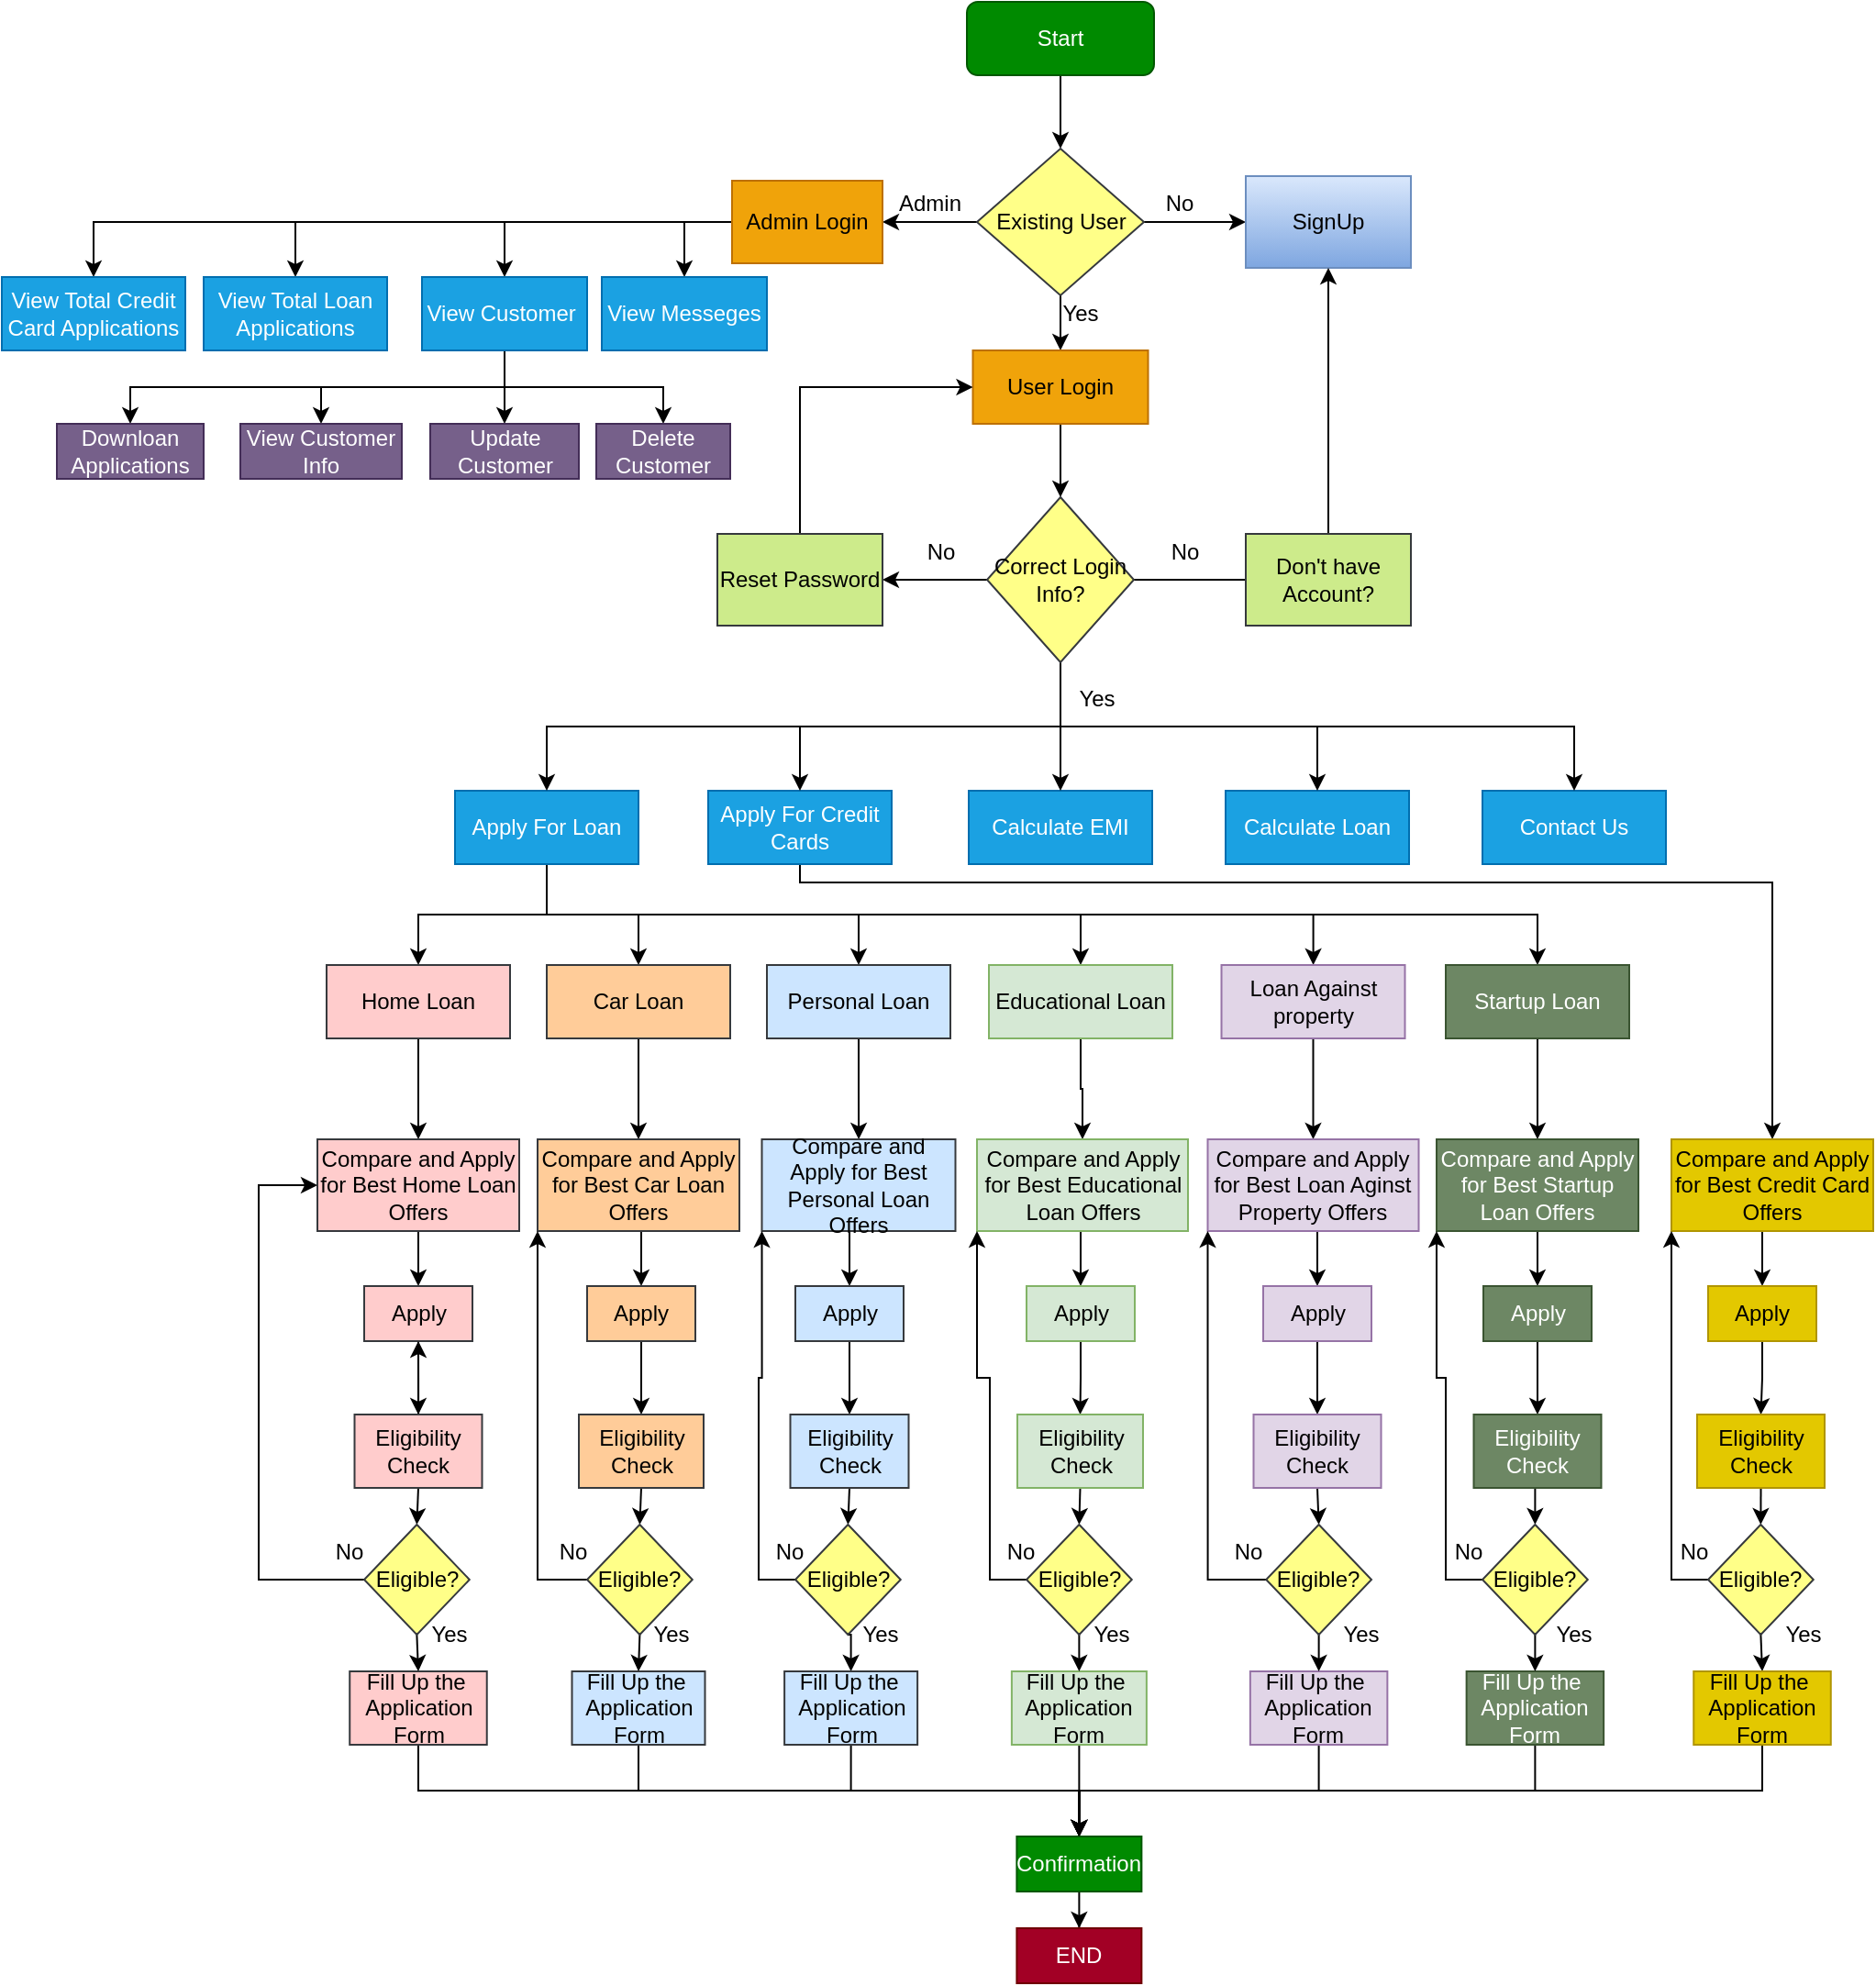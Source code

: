 <mxfile version="15.2.2" type="github"><diagram id="I8-HNgFHKU8eqjVsYbC4" name="Page-1"><mxGraphModel dx="2067" dy="643" grid="1" gridSize="10" guides="1" tooltips="1" connect="1" arrows="1" fold="1" page="1" pageScale="1" pageWidth="827" pageHeight="1169" math="0" shadow="0"><root><mxCell id="0"/><mxCell id="1" parent="0"/><mxCell id="4Km1RIQBrni5Gd_6iD3i-5" style="edgeStyle=orthogonalEdgeStyle;rounded=0;orthogonalLoop=1;jettySize=auto;html=1;exitX=0.5;exitY=1;exitDx=0;exitDy=0;entryX=0.5;entryY=0;entryDx=0;entryDy=0;" edge="1" parent="1" source="4Km1RIQBrni5Gd_6iD3i-1" target="4Km1RIQBrni5Gd_6iD3i-2"><mxGeometry relative="1" as="geometry"/></mxCell><mxCell id="4Km1RIQBrni5Gd_6iD3i-1" value="Start" style="rounded=1;whiteSpace=wrap;html=1;fillColor=#008a00;strokeColor=#005700;fontColor=#ffffff;" vertex="1" parent="1"><mxGeometry x="-54" y="70" width="102" height="40" as="geometry"/></mxCell><mxCell id="4Km1RIQBrni5Gd_6iD3i-3" style="edgeStyle=orthogonalEdgeStyle;rounded=0;orthogonalLoop=1;jettySize=auto;html=1;exitX=1;exitY=0.5;exitDx=0;exitDy=0;entryX=0;entryY=0.5;entryDx=0;entryDy=0;" edge="1" parent="1" source="4Km1RIQBrni5Gd_6iD3i-2" target="4Km1RIQBrni5Gd_6iD3i-12"><mxGeometry relative="1" as="geometry"><mxPoint x="98" y="190" as="targetPoint"/></mxGeometry></mxCell><mxCell id="4Km1RIQBrni5Gd_6iD3i-4" style="edgeStyle=orthogonalEdgeStyle;rounded=0;orthogonalLoop=1;jettySize=auto;html=1;exitX=0;exitY=0.5;exitDx=0;exitDy=0;entryX=1;entryY=0.5;entryDx=0;entryDy=0;" edge="1" parent="1" source="4Km1RIQBrni5Gd_6iD3i-2" target="4Km1RIQBrni5Gd_6iD3i-15"><mxGeometry relative="1" as="geometry"><mxPoint x="-132" y="190" as="targetPoint"/></mxGeometry></mxCell><mxCell id="4Km1RIQBrni5Gd_6iD3i-6" style="edgeStyle=orthogonalEdgeStyle;rounded=0;orthogonalLoop=1;jettySize=auto;html=1;exitX=0.5;exitY=1;exitDx=0;exitDy=0;entryX=0.5;entryY=0;entryDx=0;entryDy=0;" edge="1" parent="1" source="4Km1RIQBrni5Gd_6iD3i-2" target="4Km1RIQBrni5Gd_6iD3i-13"><mxGeometry relative="1" as="geometry"><mxPoint x="-3" y="270" as="targetPoint"/></mxGeometry></mxCell><mxCell id="4Km1RIQBrni5Gd_6iD3i-2" value="Existing User" style="rhombus;whiteSpace=wrap;html=1;fillColor=#ffff88;strokeColor=#36393d;" vertex="1" parent="1"><mxGeometry x="-48.5" y="150" width="91" height="80" as="geometry"/></mxCell><mxCell id="4Km1RIQBrni5Gd_6iD3i-7" value="Yes" style="text;html=1;strokeColor=none;fillColor=none;align=center;verticalAlign=middle;whiteSpace=wrap;rounded=0;" vertex="1" parent="1"><mxGeometry x="-12" y="230" width="40" height="20" as="geometry"/></mxCell><mxCell id="4Km1RIQBrni5Gd_6iD3i-9" value="No" style="text;html=1;strokeColor=none;fillColor=none;align=center;verticalAlign=middle;whiteSpace=wrap;rounded=0;" vertex="1" parent="1"><mxGeometry x="42" y="170" width="40" height="20" as="geometry"/></mxCell><mxCell id="4Km1RIQBrni5Gd_6iD3i-10" value="Admin" style="text;html=1;strokeColor=none;fillColor=none;align=center;verticalAlign=middle;whiteSpace=wrap;rounded=0;" vertex="1" parent="1"><mxGeometry x="-94" y="170" width="40" height="20" as="geometry"/></mxCell><mxCell id="4Km1RIQBrni5Gd_6iD3i-12" value="SignUp" style="rounded=0;whiteSpace=wrap;html=1;gradientColor=#7ea6e0;fillColor=#dae8fc;strokeColor=#6c8ebf;" vertex="1" parent="1"><mxGeometry x="98" y="165" width="90" height="50" as="geometry"/></mxCell><mxCell id="4Km1RIQBrni5Gd_6iD3i-31" style="edgeStyle=orthogonalEdgeStyle;rounded=0;orthogonalLoop=1;jettySize=auto;html=1;exitX=0.5;exitY=1;exitDx=0;exitDy=0;entryX=0.5;entryY=0;entryDx=0;entryDy=0;" edge="1" parent="1" source="4Km1RIQBrni5Gd_6iD3i-13" target="4Km1RIQBrni5Gd_6iD3i-29"><mxGeometry relative="1" as="geometry"/></mxCell><mxCell id="4Km1RIQBrni5Gd_6iD3i-13" value="User Login" style="rounded=0;whiteSpace=wrap;html=1;fillColor=#f0a30a;strokeColor=#BD7000;fontColor=#000000;shadow=0;" vertex="1" parent="1"><mxGeometry x="-50.75" y="260" width="95.5" height="40" as="geometry"/></mxCell><mxCell id="4Km1RIQBrni5Gd_6iD3i-176" style="edgeStyle=orthogonalEdgeStyle;rounded=0;orthogonalLoop=1;jettySize=auto;html=1;exitX=0;exitY=0.5;exitDx=0;exitDy=0;entryX=0.5;entryY=0;entryDx=0;entryDy=0;" edge="1" parent="1" source="4Km1RIQBrni5Gd_6iD3i-15" target="4Km1RIQBrni5Gd_6iD3i-174"><mxGeometry relative="1" as="geometry"/></mxCell><mxCell id="4Km1RIQBrni5Gd_6iD3i-177" style="edgeStyle=orthogonalEdgeStyle;rounded=0;orthogonalLoop=1;jettySize=auto;html=1;exitX=0;exitY=0.5;exitDx=0;exitDy=0;entryX=0.5;entryY=0;entryDx=0;entryDy=0;" edge="1" parent="1" source="4Km1RIQBrni5Gd_6iD3i-15" target="4Km1RIQBrni5Gd_6iD3i-172"><mxGeometry relative="1" as="geometry"/></mxCell><mxCell id="4Km1RIQBrni5Gd_6iD3i-178" style="edgeStyle=orthogonalEdgeStyle;rounded=0;orthogonalLoop=1;jettySize=auto;html=1;exitX=0;exitY=0.5;exitDx=0;exitDy=0;entryX=0.5;entryY=0;entryDx=0;entryDy=0;" edge="1" parent="1" source="4Km1RIQBrni5Gd_6iD3i-15" target="4Km1RIQBrni5Gd_6iD3i-161"><mxGeometry relative="1" as="geometry"/></mxCell><mxCell id="4Km1RIQBrni5Gd_6iD3i-180" style="edgeStyle=orthogonalEdgeStyle;rounded=0;orthogonalLoop=1;jettySize=auto;html=1;exitX=0;exitY=0.5;exitDx=0;exitDy=0;entryX=0.5;entryY=0;entryDx=0;entryDy=0;" edge="1" parent="1" source="4Km1RIQBrni5Gd_6iD3i-15" target="4Km1RIQBrni5Gd_6iD3i-179"><mxGeometry relative="1" as="geometry"/></mxCell><mxCell id="4Km1RIQBrni5Gd_6iD3i-15" value="Admin Login" style="rounded=0;whiteSpace=wrap;html=1;fillColor=#f0a30a;strokeColor=#BD7000;fontColor=#000000;" vertex="1" parent="1"><mxGeometry x="-182" y="167.5" width="82" height="45" as="geometry"/></mxCell><mxCell id="4Km1RIQBrni5Gd_6iD3i-60" style="edgeStyle=orthogonalEdgeStyle;rounded=0;orthogonalLoop=1;jettySize=auto;html=1;exitX=0.5;exitY=1;exitDx=0;exitDy=0;entryX=0.5;entryY=0;entryDx=0;entryDy=0;" edge="1" parent="1" source="4Km1RIQBrni5Gd_6iD3i-16" target="4Km1RIQBrni5Gd_6iD3i-52"><mxGeometry relative="1" as="geometry"/></mxCell><mxCell id="4Km1RIQBrni5Gd_6iD3i-61" style="edgeStyle=orthogonalEdgeStyle;rounded=0;orthogonalLoop=1;jettySize=auto;html=1;exitX=0.5;exitY=1;exitDx=0;exitDy=0;entryX=0.5;entryY=0;entryDx=0;entryDy=0;" edge="1" parent="1" source="4Km1RIQBrni5Gd_6iD3i-16" target="4Km1RIQBrni5Gd_6iD3i-53"><mxGeometry relative="1" as="geometry"/></mxCell><mxCell id="4Km1RIQBrni5Gd_6iD3i-62" style="edgeStyle=orthogonalEdgeStyle;rounded=0;orthogonalLoop=1;jettySize=auto;html=1;exitX=0.5;exitY=1;exitDx=0;exitDy=0;" edge="1" parent="1" source="4Km1RIQBrni5Gd_6iD3i-16" target="4Km1RIQBrni5Gd_6iD3i-54"><mxGeometry relative="1" as="geometry"/></mxCell><mxCell id="4Km1RIQBrni5Gd_6iD3i-63" style="edgeStyle=orthogonalEdgeStyle;rounded=0;orthogonalLoop=1;jettySize=auto;html=1;exitX=0.5;exitY=1;exitDx=0;exitDy=0;" edge="1" parent="1" source="4Km1RIQBrni5Gd_6iD3i-16" target="4Km1RIQBrni5Gd_6iD3i-55"><mxGeometry relative="1" as="geometry"/></mxCell><mxCell id="4Km1RIQBrni5Gd_6iD3i-64" style="edgeStyle=orthogonalEdgeStyle;rounded=0;orthogonalLoop=1;jettySize=auto;html=1;exitX=0.5;exitY=1;exitDx=0;exitDy=0;" edge="1" parent="1" source="4Km1RIQBrni5Gd_6iD3i-16" target="4Km1RIQBrni5Gd_6iD3i-56"><mxGeometry relative="1" as="geometry"/></mxCell><mxCell id="4Km1RIQBrni5Gd_6iD3i-65" style="edgeStyle=orthogonalEdgeStyle;rounded=0;orthogonalLoop=1;jettySize=auto;html=1;exitX=0.5;exitY=1;exitDx=0;exitDy=0;entryX=0.5;entryY=0;entryDx=0;entryDy=0;" edge="1" parent="1" source="4Km1RIQBrni5Gd_6iD3i-16" target="4Km1RIQBrni5Gd_6iD3i-57"><mxGeometry relative="1" as="geometry"/></mxCell><mxCell id="4Km1RIQBrni5Gd_6iD3i-16" value="Apply For Loan" style="rounded=0;whiteSpace=wrap;html=1;fillColor=#1ba1e2;strokeColor=#006EAF;fontColor=#ffffff;" vertex="1" parent="1"><mxGeometry x="-333" y="500" width="100" height="40" as="geometry"/></mxCell><mxCell id="4Km1RIQBrni5Gd_6iD3i-202" style="edgeStyle=orthogonalEdgeStyle;rounded=0;orthogonalLoop=1;jettySize=auto;html=1;exitX=0.5;exitY=1;exitDx=0;exitDy=0;" edge="1" parent="1" source="4Km1RIQBrni5Gd_6iD3i-18" target="4Km1RIQBrni5Gd_6iD3i-197"><mxGeometry relative="1" as="geometry"><Array as="points"><mxPoint x="-145" y="550"/><mxPoint x="385" y="550"/></Array></mxGeometry></mxCell><mxCell id="4Km1RIQBrni5Gd_6iD3i-18" value="Apply For Credit Cards" style="rounded=0;whiteSpace=wrap;html=1;fillColor=#1ba1e2;strokeColor=#006EAF;fontColor=#ffffff;" vertex="1" parent="1"><mxGeometry x="-195" y="500" width="100" height="40" as="geometry"/></mxCell><mxCell id="4Km1RIQBrni5Gd_6iD3i-19" value="Calculate EMI" style="rounded=0;whiteSpace=wrap;html=1;fillColor=#1ba1e2;strokeColor=#006EAF;fontColor=#ffffff;" vertex="1" parent="1"><mxGeometry x="-53" y="500" width="100" height="40" as="geometry"/></mxCell><mxCell id="4Km1RIQBrni5Gd_6iD3i-20" value="Calculate Loan" style="rounded=0;whiteSpace=wrap;html=1;fillColor=#1ba1e2;strokeColor=#006EAF;fontColor=#ffffff;" vertex="1" parent="1"><mxGeometry x="87" y="500" width="100" height="40" as="geometry"/></mxCell><mxCell id="4Km1RIQBrni5Gd_6iD3i-21" value="Contact Us" style="rounded=0;whiteSpace=wrap;html=1;fillColor=#1ba1e2;strokeColor=#006EAF;fontColor=#ffffff;" vertex="1" parent="1"><mxGeometry x="227" y="500" width="100" height="40" as="geometry"/></mxCell><mxCell id="4Km1RIQBrni5Gd_6iD3i-32" style="edgeStyle=orthogonalEdgeStyle;rounded=0;orthogonalLoop=1;jettySize=auto;html=1;exitX=0.5;exitY=1;exitDx=0;exitDy=0;" edge="1" parent="1" source="4Km1RIQBrni5Gd_6iD3i-29" target="4Km1RIQBrni5Gd_6iD3i-19"><mxGeometry relative="1" as="geometry"/></mxCell><mxCell id="4Km1RIQBrni5Gd_6iD3i-34" style="edgeStyle=orthogonalEdgeStyle;rounded=0;orthogonalLoop=1;jettySize=auto;html=1;exitX=1;exitY=0.5;exitDx=0;exitDy=0;" edge="1" parent="1" source="4Km1RIQBrni5Gd_6iD3i-29"><mxGeometry relative="1" as="geometry"><mxPoint x="118" y="385" as="targetPoint"/></mxGeometry></mxCell><mxCell id="4Km1RIQBrni5Gd_6iD3i-38" style="edgeStyle=orthogonalEdgeStyle;rounded=0;orthogonalLoop=1;jettySize=auto;html=1;exitX=0;exitY=0.5;exitDx=0;exitDy=0;entryX=1;entryY=0.5;entryDx=0;entryDy=0;" edge="1" parent="1" source="4Km1RIQBrni5Gd_6iD3i-29" target="4Km1RIQBrni5Gd_6iD3i-37"><mxGeometry relative="1" as="geometry"/></mxCell><mxCell id="4Km1RIQBrni5Gd_6iD3i-48" style="edgeStyle=orthogonalEdgeStyle;rounded=0;orthogonalLoop=1;jettySize=auto;html=1;exitX=0.5;exitY=1;exitDx=0;exitDy=0;entryX=0.5;entryY=0;entryDx=0;entryDy=0;" edge="1" parent="1" source="4Km1RIQBrni5Gd_6iD3i-29" target="4Km1RIQBrni5Gd_6iD3i-18"><mxGeometry relative="1" as="geometry"/></mxCell><mxCell id="4Km1RIQBrni5Gd_6iD3i-49" style="edgeStyle=orthogonalEdgeStyle;rounded=0;orthogonalLoop=1;jettySize=auto;html=1;exitX=0.5;exitY=1;exitDx=0;exitDy=0;" edge="1" parent="1" source="4Km1RIQBrni5Gd_6iD3i-29" target="4Km1RIQBrni5Gd_6iD3i-20"><mxGeometry relative="1" as="geometry"/></mxCell><mxCell id="4Km1RIQBrni5Gd_6iD3i-50" style="edgeStyle=orthogonalEdgeStyle;rounded=0;orthogonalLoop=1;jettySize=auto;html=1;exitX=0.5;exitY=1;exitDx=0;exitDy=0;entryX=0.5;entryY=0;entryDx=0;entryDy=0;" edge="1" parent="1" source="4Km1RIQBrni5Gd_6iD3i-29" target="4Km1RIQBrni5Gd_6iD3i-16"><mxGeometry relative="1" as="geometry"/></mxCell><mxCell id="4Km1RIQBrni5Gd_6iD3i-51" style="edgeStyle=orthogonalEdgeStyle;rounded=0;orthogonalLoop=1;jettySize=auto;html=1;exitX=0.5;exitY=1;exitDx=0;exitDy=0;" edge="1" parent="1" source="4Km1RIQBrni5Gd_6iD3i-29" target="4Km1RIQBrni5Gd_6iD3i-21"><mxGeometry relative="1" as="geometry"/></mxCell><mxCell id="4Km1RIQBrni5Gd_6iD3i-29" value="Correct Login Info?" style="rhombus;whiteSpace=wrap;html=1;fillColor=#ffff88;strokeColor=#36393d;" vertex="1" parent="1"><mxGeometry x="-43" y="340" width="80" height="90" as="geometry"/></mxCell><mxCell id="4Km1RIQBrni5Gd_6iD3i-33" value="Yes" style="text;html=1;strokeColor=none;fillColor=none;align=center;verticalAlign=middle;whiteSpace=wrap;rounded=0;" vertex="1" parent="1"><mxGeometry x="-3" y="440" width="40" height="20" as="geometry"/></mxCell><mxCell id="4Km1RIQBrni5Gd_6iD3i-40" style="edgeStyle=orthogonalEdgeStyle;rounded=0;orthogonalLoop=1;jettySize=auto;html=1;exitX=0.5;exitY=0;exitDx=0;exitDy=0;entryX=0;entryY=0.5;entryDx=0;entryDy=0;" edge="1" parent="1" source="4Km1RIQBrni5Gd_6iD3i-37" target="4Km1RIQBrni5Gd_6iD3i-13"><mxGeometry relative="1" as="geometry"/></mxCell><mxCell id="4Km1RIQBrni5Gd_6iD3i-37" value="Reset Password" style="rounded=0;whiteSpace=wrap;html=1;fillColor=#cdeb8b;strokeColor=#36393d;" vertex="1" parent="1"><mxGeometry x="-190" y="360" width="90" height="50" as="geometry"/></mxCell><mxCell id="4Km1RIQBrni5Gd_6iD3i-39" value="No" style="text;html=1;strokeColor=none;fillColor=none;align=center;verticalAlign=middle;whiteSpace=wrap;rounded=0;" vertex="1" parent="1"><mxGeometry x="-88.5" y="360" width="40" height="20" as="geometry"/></mxCell><mxCell id="4Km1RIQBrni5Gd_6iD3i-43" style="edgeStyle=orthogonalEdgeStyle;rounded=0;orthogonalLoop=1;jettySize=auto;html=1;exitX=0.5;exitY=0;exitDx=0;exitDy=0;entryX=0.5;entryY=1;entryDx=0;entryDy=0;" edge="1" parent="1" source="4Km1RIQBrni5Gd_6iD3i-42" target="4Km1RIQBrni5Gd_6iD3i-12"><mxGeometry relative="1" as="geometry"><mxPoint x="143" y="220" as="targetPoint"/><Array as="points"/></mxGeometry></mxCell><mxCell id="4Km1RIQBrni5Gd_6iD3i-42" value="Don't have Account?" style="rounded=0;whiteSpace=wrap;html=1;fillColor=#cdeb8b;strokeColor=#36393d;" vertex="1" parent="1"><mxGeometry x="98" y="360" width="90" height="50" as="geometry"/></mxCell><mxCell id="4Km1RIQBrni5Gd_6iD3i-46" value="No" style="text;html=1;strokeColor=none;fillColor=none;align=center;verticalAlign=middle;whiteSpace=wrap;rounded=0;" vertex="1" parent="1"><mxGeometry x="44.75" y="360" width="40" height="20" as="geometry"/></mxCell><mxCell id="4Km1RIQBrni5Gd_6iD3i-76" style="edgeStyle=orthogonalEdgeStyle;rounded=0;orthogonalLoop=1;jettySize=auto;html=1;exitX=0.5;exitY=1;exitDx=0;exitDy=0;entryX=0.5;entryY=0;entryDx=0;entryDy=0;" edge="1" parent="1" source="4Km1RIQBrni5Gd_6iD3i-52" target="4Km1RIQBrni5Gd_6iD3i-68"><mxGeometry relative="1" as="geometry"/></mxCell><mxCell id="4Km1RIQBrni5Gd_6iD3i-52" value="Home Loan" style="rounded=0;whiteSpace=wrap;html=1;fillColor=#ffcccc;strokeColor=#36393d;" vertex="1" parent="1"><mxGeometry x="-403" y="595" width="100" height="40" as="geometry"/></mxCell><mxCell id="4Km1RIQBrni5Gd_6iD3i-77" style="edgeStyle=orthogonalEdgeStyle;rounded=0;orthogonalLoop=1;jettySize=auto;html=1;exitX=0.5;exitY=1;exitDx=0;exitDy=0;entryX=0.5;entryY=0;entryDx=0;entryDy=0;" edge="1" parent="1" source="4Km1RIQBrni5Gd_6iD3i-53" target="4Km1RIQBrni5Gd_6iD3i-71"><mxGeometry relative="1" as="geometry"/></mxCell><mxCell id="4Km1RIQBrni5Gd_6iD3i-53" value="Car Loan" style="rounded=0;whiteSpace=wrap;html=1;fillColor=#ffcc99;strokeColor=#36393d;" vertex="1" parent="1"><mxGeometry x="-283" y="595" width="100" height="40" as="geometry"/></mxCell><mxCell id="4Km1RIQBrni5Gd_6iD3i-78" style="edgeStyle=orthogonalEdgeStyle;rounded=0;orthogonalLoop=1;jettySize=auto;html=1;exitX=0.5;exitY=1;exitDx=0;exitDy=0;" edge="1" parent="1" source="4Km1RIQBrni5Gd_6iD3i-54" target="4Km1RIQBrni5Gd_6iD3i-72"><mxGeometry relative="1" as="geometry"/></mxCell><mxCell id="4Km1RIQBrni5Gd_6iD3i-54" value="Personal Loan" style="rounded=0;whiteSpace=wrap;html=1;fillColor=#cce5ff;strokeColor=#36393d;" vertex="1" parent="1"><mxGeometry x="-163" y="595" width="100" height="40" as="geometry"/></mxCell><mxCell id="4Km1RIQBrni5Gd_6iD3i-79" style="edgeStyle=orthogonalEdgeStyle;rounded=0;orthogonalLoop=1;jettySize=auto;html=1;exitX=0.5;exitY=1;exitDx=0;exitDy=0;" edge="1" parent="1" source="4Km1RIQBrni5Gd_6iD3i-55" target="4Km1RIQBrni5Gd_6iD3i-73"><mxGeometry relative="1" as="geometry"/></mxCell><mxCell id="4Km1RIQBrni5Gd_6iD3i-55" value="Educational Loan" style="rounded=0;whiteSpace=wrap;html=1;fillColor=#d5e8d4;strokeColor=#82b366;" vertex="1" parent="1"><mxGeometry x="-42" y="595" width="100" height="40" as="geometry"/></mxCell><mxCell id="4Km1RIQBrni5Gd_6iD3i-80" style="edgeStyle=orthogonalEdgeStyle;rounded=0;orthogonalLoop=1;jettySize=auto;html=1;exitX=0.5;exitY=1;exitDx=0;exitDy=0;" edge="1" parent="1" source="4Km1RIQBrni5Gd_6iD3i-56" target="4Km1RIQBrni5Gd_6iD3i-74"><mxGeometry relative="1" as="geometry"/></mxCell><mxCell id="4Km1RIQBrni5Gd_6iD3i-56" value="Loan Against property" style="rounded=0;whiteSpace=wrap;html=1;fillColor=#e1d5e7;strokeColor=#9673a6;" vertex="1" parent="1"><mxGeometry x="84.75" y="595" width="100" height="40" as="geometry"/></mxCell><mxCell id="4Km1RIQBrni5Gd_6iD3i-81" style="edgeStyle=orthogonalEdgeStyle;rounded=0;orthogonalLoop=1;jettySize=auto;html=1;exitX=0.5;exitY=1;exitDx=0;exitDy=0;" edge="1" parent="1" source="4Km1RIQBrni5Gd_6iD3i-57" target="4Km1RIQBrni5Gd_6iD3i-75"><mxGeometry relative="1" as="geometry"/></mxCell><mxCell id="4Km1RIQBrni5Gd_6iD3i-57" value="Startup Loan" style="rounded=0;whiteSpace=wrap;html=1;fillColor=#6d8764;strokeColor=#3A5431;fontColor=#ffffff;" vertex="1" parent="1"><mxGeometry x="207" y="595" width="100" height="40" as="geometry"/></mxCell><mxCell id="4Km1RIQBrni5Gd_6iD3i-89" style="edgeStyle=orthogonalEdgeStyle;rounded=0;orthogonalLoop=1;jettySize=auto;html=1;exitX=0.5;exitY=1;exitDx=0;exitDy=0;entryX=0.5;entryY=0;entryDx=0;entryDy=0;" edge="1" parent="1" source="4Km1RIQBrni5Gd_6iD3i-68" target="4Km1RIQBrni5Gd_6iD3i-83"><mxGeometry relative="1" as="geometry"/></mxCell><mxCell id="4Km1RIQBrni5Gd_6iD3i-68" value="Compare and Apply for Best Home Loan Offers" style="rounded=0;whiteSpace=wrap;html=1;fillColor=#ffcccc;strokeColor=#36393d;" vertex="1" parent="1"><mxGeometry x="-408" y="690" width="110" height="50" as="geometry"/></mxCell><mxCell id="4Km1RIQBrni5Gd_6iD3i-90" style="edgeStyle=orthogonalEdgeStyle;rounded=0;orthogonalLoop=1;jettySize=auto;html=1;exitX=0.5;exitY=1;exitDx=0;exitDy=0;entryX=0.5;entryY=0;entryDx=0;entryDy=0;" edge="1" parent="1" source="4Km1RIQBrni5Gd_6iD3i-71" target="4Km1RIQBrni5Gd_6iD3i-84"><mxGeometry relative="1" as="geometry"/></mxCell><mxCell id="4Km1RIQBrni5Gd_6iD3i-71" value="Compare and Apply for Best Car Loan Offers" style="rounded=0;whiteSpace=wrap;html=1;fillColor=#ffcc99;strokeColor=#36393d;" vertex="1" parent="1"><mxGeometry x="-288" y="690" width="110" height="50" as="geometry"/></mxCell><mxCell id="4Km1RIQBrni5Gd_6iD3i-91" style="edgeStyle=orthogonalEdgeStyle;rounded=0;orthogonalLoop=1;jettySize=auto;html=1;exitX=0.5;exitY=1;exitDx=0;exitDy=0;entryX=0.5;entryY=0;entryDx=0;entryDy=0;" edge="1" parent="1" source="4Km1RIQBrni5Gd_6iD3i-72" target="4Km1RIQBrni5Gd_6iD3i-85"><mxGeometry relative="1" as="geometry"/></mxCell><mxCell id="4Km1RIQBrni5Gd_6iD3i-72" value="Compare and Apply for Best Personal Loan Offers" style="rounded=0;whiteSpace=wrap;html=1;fillColor=#cce5ff;strokeColor=#36393d;" vertex="1" parent="1"><mxGeometry x="-165.75" y="690" width="105.5" height="50" as="geometry"/></mxCell><mxCell id="4Km1RIQBrni5Gd_6iD3i-92" style="edgeStyle=orthogonalEdgeStyle;rounded=0;orthogonalLoop=1;jettySize=auto;html=1;exitX=0.5;exitY=1;exitDx=0;exitDy=0;entryX=0.5;entryY=0;entryDx=0;entryDy=0;" edge="1" parent="1" source="4Km1RIQBrni5Gd_6iD3i-73" target="4Km1RIQBrni5Gd_6iD3i-86"><mxGeometry relative="1" as="geometry"/></mxCell><mxCell id="4Km1RIQBrni5Gd_6iD3i-73" value="Compare and Apply for Best Educational Loan Offers" style="rounded=0;whiteSpace=wrap;html=1;fillColor=#d5e8d4;strokeColor=#82b366;" vertex="1" parent="1"><mxGeometry x="-48.5" y="690" width="115" height="50" as="geometry"/></mxCell><mxCell id="4Km1RIQBrni5Gd_6iD3i-94" style="edgeStyle=orthogonalEdgeStyle;rounded=0;orthogonalLoop=1;jettySize=auto;html=1;exitX=0.5;exitY=1;exitDx=0;exitDy=0;entryX=0.5;entryY=0;entryDx=0;entryDy=0;" edge="1" parent="1" source="4Km1RIQBrni5Gd_6iD3i-74" target="4Km1RIQBrni5Gd_6iD3i-87"><mxGeometry relative="1" as="geometry"/></mxCell><mxCell id="4Km1RIQBrni5Gd_6iD3i-74" value="Compare and Apply for Best Loan Aginst Property Offers" style="rounded=0;whiteSpace=wrap;html=1;fillColor=#e1d5e7;strokeColor=#9673a6;" vertex="1" parent="1"><mxGeometry x="77.25" y="690" width="115" height="50" as="geometry"/></mxCell><mxCell id="4Km1RIQBrni5Gd_6iD3i-96" style="edgeStyle=orthogonalEdgeStyle;rounded=0;orthogonalLoop=1;jettySize=auto;html=1;exitX=0.5;exitY=1;exitDx=0;exitDy=0;entryX=0.5;entryY=0;entryDx=0;entryDy=0;" edge="1" parent="1" source="4Km1RIQBrni5Gd_6iD3i-75" target="4Km1RIQBrni5Gd_6iD3i-88"><mxGeometry relative="1" as="geometry"/></mxCell><mxCell id="4Km1RIQBrni5Gd_6iD3i-75" value="Compare and Apply for Best Startup Loan Offers" style="rounded=0;whiteSpace=wrap;html=1;fillColor=#6d8764;strokeColor=#3A5431;fontColor=#ffffff;" vertex="1" parent="1"><mxGeometry x="202" y="690" width="110" height="50" as="geometry"/></mxCell><mxCell id="4Km1RIQBrni5Gd_6iD3i-103" style="edgeStyle=orthogonalEdgeStyle;rounded=0;orthogonalLoop=1;jettySize=auto;html=1;exitX=0.5;exitY=1;exitDx=0;exitDy=0;entryX=0.5;entryY=0;entryDx=0;entryDy=0;" edge="1" parent="1" source="4Km1RIQBrni5Gd_6iD3i-83" target="4Km1RIQBrni5Gd_6iD3i-97"><mxGeometry relative="1" as="geometry"/></mxCell><mxCell id="4Km1RIQBrni5Gd_6iD3i-83" value="Apply" style="rounded=0;whiteSpace=wrap;html=1;fillColor=#ffcccc;strokeColor=#36393d;" vertex="1" parent="1"><mxGeometry x="-382.5" y="770" width="59" height="30" as="geometry"/></mxCell><mxCell id="4Km1RIQBrni5Gd_6iD3i-105" style="edgeStyle=orthogonalEdgeStyle;rounded=0;orthogonalLoop=1;jettySize=auto;html=1;exitX=0.5;exitY=1;exitDx=0;exitDy=0;" edge="1" parent="1" source="4Km1RIQBrni5Gd_6iD3i-84" target="4Km1RIQBrni5Gd_6iD3i-98"><mxGeometry relative="1" as="geometry"/></mxCell><mxCell id="4Km1RIQBrni5Gd_6iD3i-84" value="Apply" style="rounded=0;whiteSpace=wrap;html=1;fillColor=#ffcc99;strokeColor=#36393d;" vertex="1" parent="1"><mxGeometry x="-261" y="770" width="59" height="30" as="geometry"/></mxCell><mxCell id="4Km1RIQBrni5Gd_6iD3i-107" style="edgeStyle=orthogonalEdgeStyle;rounded=0;orthogonalLoop=1;jettySize=auto;html=1;exitX=0.5;exitY=1;exitDx=0;exitDy=0;entryX=0.5;entryY=0;entryDx=0;entryDy=0;" edge="1" parent="1" source="4Km1RIQBrni5Gd_6iD3i-85" target="4Km1RIQBrni5Gd_6iD3i-99"><mxGeometry relative="1" as="geometry"/></mxCell><mxCell id="4Km1RIQBrni5Gd_6iD3i-85" value="Apply" style="rounded=0;whiteSpace=wrap;html=1;fillColor=#cce5ff;strokeColor=#36393d;" vertex="1" parent="1"><mxGeometry x="-147.5" y="770" width="59" height="30" as="geometry"/></mxCell><mxCell id="4Km1RIQBrni5Gd_6iD3i-109" style="edgeStyle=orthogonalEdgeStyle;rounded=0;orthogonalLoop=1;jettySize=auto;html=1;exitX=0.5;exitY=1;exitDx=0;exitDy=0;" edge="1" parent="1" source="4Km1RIQBrni5Gd_6iD3i-86" target="4Km1RIQBrni5Gd_6iD3i-100"><mxGeometry relative="1" as="geometry"/></mxCell><mxCell id="4Km1RIQBrni5Gd_6iD3i-86" value="Apply" style="rounded=0;whiteSpace=wrap;html=1;fillColor=#d5e8d4;strokeColor=#82b366;" vertex="1" parent="1"><mxGeometry x="-21.5" y="770" width="59" height="30" as="geometry"/></mxCell><mxCell id="4Km1RIQBrni5Gd_6iD3i-112" style="edgeStyle=orthogonalEdgeStyle;rounded=0;orthogonalLoop=1;jettySize=auto;html=1;exitX=0.5;exitY=1;exitDx=0;exitDy=0;entryX=0.5;entryY=0;entryDx=0;entryDy=0;" edge="1" parent="1" source="4Km1RIQBrni5Gd_6iD3i-87" target="4Km1RIQBrni5Gd_6iD3i-101"><mxGeometry relative="1" as="geometry"/></mxCell><mxCell id="4Km1RIQBrni5Gd_6iD3i-87" value="Apply" style="rounded=0;whiteSpace=wrap;html=1;fillColor=#e1d5e7;strokeColor=#9673a6;" vertex="1" parent="1"><mxGeometry x="107.5" y="770" width="59" height="30" as="geometry"/></mxCell><mxCell id="4Km1RIQBrni5Gd_6iD3i-113" style="edgeStyle=orthogonalEdgeStyle;rounded=0;orthogonalLoop=1;jettySize=auto;html=1;exitX=0.5;exitY=1;exitDx=0;exitDy=0;entryX=0.5;entryY=0;entryDx=0;entryDy=0;" edge="1" parent="1" source="4Km1RIQBrni5Gd_6iD3i-88" target="4Km1RIQBrni5Gd_6iD3i-102"><mxGeometry relative="1" as="geometry"/></mxCell><mxCell id="4Km1RIQBrni5Gd_6iD3i-88" value="Apply" style="rounded=0;whiteSpace=wrap;html=1;fillColor=#6d8764;strokeColor=#3A5431;fontColor=#ffffff;" vertex="1" parent="1"><mxGeometry x="227.5" y="770" width="59" height="30" as="geometry"/></mxCell><mxCell id="4Km1RIQBrni5Gd_6iD3i-127" style="edgeStyle=orthogonalEdgeStyle;rounded=0;orthogonalLoop=1;jettySize=auto;html=1;exitX=0.5;exitY=1;exitDx=0;exitDy=0;entryX=0.5;entryY=0;entryDx=0;entryDy=0;" edge="1" parent="1" source="4Km1RIQBrni5Gd_6iD3i-97" target="4Km1RIQBrni5Gd_6iD3i-120"><mxGeometry relative="1" as="geometry"/></mxCell><mxCell id="4Km1RIQBrni5Gd_6iD3i-198" value="" style="edgeStyle=orthogonalEdgeStyle;rounded=0;orthogonalLoop=1;jettySize=auto;html=1;" edge="1" parent="1" source="4Km1RIQBrni5Gd_6iD3i-97" target="4Km1RIQBrni5Gd_6iD3i-83"><mxGeometry relative="1" as="geometry"/></mxCell><mxCell id="4Km1RIQBrni5Gd_6iD3i-97" value="Eligibility Check" style="rounded=0;whiteSpace=wrap;html=1;fillColor=#ffcccc;strokeColor=#36393d;" vertex="1" parent="1"><mxGeometry x="-387.75" y="840" width="69.5" height="40" as="geometry"/></mxCell><mxCell id="4Km1RIQBrni5Gd_6iD3i-133" style="edgeStyle=orthogonalEdgeStyle;rounded=0;orthogonalLoop=1;jettySize=auto;html=1;exitX=0.5;exitY=1;exitDx=0;exitDy=0;entryX=0.5;entryY=0;entryDx=0;entryDy=0;" edge="1" parent="1" source="4Km1RIQBrni5Gd_6iD3i-98" target="4Km1RIQBrni5Gd_6iD3i-121"><mxGeometry relative="1" as="geometry"/></mxCell><mxCell id="4Km1RIQBrni5Gd_6iD3i-98" value="Eligibility Check" style="rounded=0;whiteSpace=wrap;html=1;fillColor=#ffcc99;strokeColor=#36393d;" vertex="1" parent="1"><mxGeometry x="-265.5" y="840" width="68" height="40" as="geometry"/></mxCell><mxCell id="4Km1RIQBrni5Gd_6iD3i-134" style="edgeStyle=orthogonalEdgeStyle;rounded=0;orthogonalLoop=1;jettySize=auto;html=1;exitX=0.5;exitY=1;exitDx=0;exitDy=0;entryX=0.5;entryY=0;entryDx=0;entryDy=0;" edge="1" parent="1" source="4Km1RIQBrni5Gd_6iD3i-99" target="4Km1RIQBrni5Gd_6iD3i-123"><mxGeometry relative="1" as="geometry"/></mxCell><mxCell id="4Km1RIQBrni5Gd_6iD3i-99" value="Eligibility Check" style="rounded=0;whiteSpace=wrap;html=1;fillColor=#cce5ff;strokeColor=#36393d;" vertex="1" parent="1"><mxGeometry x="-150.25" y="840" width="64.5" height="40" as="geometry"/></mxCell><mxCell id="4Km1RIQBrni5Gd_6iD3i-136" style="edgeStyle=orthogonalEdgeStyle;rounded=0;orthogonalLoop=1;jettySize=auto;html=1;exitX=0.5;exitY=1;exitDx=0;exitDy=0;entryX=0.5;entryY=0;entryDx=0;entryDy=0;" edge="1" parent="1" source="4Km1RIQBrni5Gd_6iD3i-100" target="4Km1RIQBrni5Gd_6iD3i-124"><mxGeometry relative="1" as="geometry"/></mxCell><mxCell id="4Km1RIQBrni5Gd_6iD3i-100" value="Eligibility Check" style="rounded=0;whiteSpace=wrap;html=1;fillColor=#d5e8d4;strokeColor=#82b366;" vertex="1" parent="1"><mxGeometry x="-26.5" y="840" width="68.5" height="40" as="geometry"/></mxCell><mxCell id="4Km1RIQBrni5Gd_6iD3i-141" style="edgeStyle=orthogonalEdgeStyle;rounded=0;orthogonalLoop=1;jettySize=auto;html=1;exitX=0.5;exitY=1;exitDx=0;exitDy=0;entryX=0.5;entryY=0;entryDx=0;entryDy=0;" edge="1" parent="1" source="4Km1RIQBrni5Gd_6iD3i-101" target="4Km1RIQBrni5Gd_6iD3i-125"><mxGeometry relative="1" as="geometry"/></mxCell><mxCell id="4Km1RIQBrni5Gd_6iD3i-101" value="Eligibility Check" style="rounded=0;whiteSpace=wrap;html=1;fillColor=#e1d5e7;strokeColor=#9673a6;" vertex="1" parent="1"><mxGeometry x="102.25" y="840" width="69.5" height="40" as="geometry"/></mxCell><mxCell id="4Km1RIQBrni5Gd_6iD3i-142" style="edgeStyle=orthogonalEdgeStyle;rounded=0;orthogonalLoop=1;jettySize=auto;html=1;exitX=0.5;exitY=1;exitDx=0;exitDy=0;entryX=0.5;entryY=0;entryDx=0;entryDy=0;" edge="1" parent="1" source="4Km1RIQBrni5Gd_6iD3i-102" target="4Km1RIQBrni5Gd_6iD3i-126"><mxGeometry relative="1" as="geometry"/></mxCell><mxCell id="4Km1RIQBrni5Gd_6iD3i-102" value="Eligibility Check" style="rounded=0;whiteSpace=wrap;html=1;fillColor=#6d8764;strokeColor=#3A5431;fontColor=#ffffff;" vertex="1" parent="1"><mxGeometry x="222.25" y="840" width="69.5" height="40" as="geometry"/></mxCell><mxCell id="4Km1RIQBrni5Gd_6iD3i-186" style="edgeStyle=orthogonalEdgeStyle;rounded=0;orthogonalLoop=1;jettySize=auto;html=1;exitX=0.5;exitY=1;exitDx=0;exitDy=0;entryX=0.5;entryY=0;entryDx=0;entryDy=0;" edge="1" parent="1" source="4Km1RIQBrni5Gd_6iD3i-114" target="4Km1RIQBrni5Gd_6iD3i-185"><mxGeometry relative="1" as="geometry"/></mxCell><mxCell id="4Km1RIQBrni5Gd_6iD3i-114" value="Fill Up the&amp;nbsp; Application Form" style="rounded=0;whiteSpace=wrap;html=1;fillColor=#ffcccc;strokeColor=#36393d;" vertex="1" parent="1"><mxGeometry x="-390.38" y="980" width="74.75" height="40" as="geometry"/></mxCell><mxCell id="4Km1RIQBrni5Gd_6iD3i-187" style="edgeStyle=orthogonalEdgeStyle;rounded=0;orthogonalLoop=1;jettySize=auto;html=1;exitX=0.5;exitY=1;exitDx=0;exitDy=0;entryX=0.5;entryY=0;entryDx=0;entryDy=0;" edge="1" parent="1" source="4Km1RIQBrni5Gd_6iD3i-115" target="4Km1RIQBrni5Gd_6iD3i-185"><mxGeometry relative="1" as="geometry"/></mxCell><mxCell id="4Km1RIQBrni5Gd_6iD3i-115" value="Fill Up the&amp;nbsp; Application Form" style="rounded=0;whiteSpace=wrap;html=1;fillColor=#cce5ff;strokeColor=#36393d;" vertex="1" parent="1"><mxGeometry x="-269.25" y="980" width="72.5" height="40" as="geometry"/></mxCell><mxCell id="4Km1RIQBrni5Gd_6iD3i-190" style="edgeStyle=orthogonalEdgeStyle;rounded=0;orthogonalLoop=1;jettySize=auto;html=1;exitX=0.5;exitY=1;exitDx=0;exitDy=0;entryX=0.5;entryY=0;entryDx=0;entryDy=0;" edge="1" parent="1" source="4Km1RIQBrni5Gd_6iD3i-117" target="4Km1RIQBrni5Gd_6iD3i-185"><mxGeometry relative="1" as="geometry"/></mxCell><mxCell id="4Km1RIQBrni5Gd_6iD3i-117" value="Fill Up the&amp;nbsp; Application Form" style="rounded=0;whiteSpace=wrap;html=1;fillColor=#d5e8d4;strokeColor=#82b366;" vertex="1" parent="1"><mxGeometry x="-29.56" y="980" width="73.5" height="40" as="geometry"/></mxCell><mxCell id="4Km1RIQBrni5Gd_6iD3i-191" style="edgeStyle=orthogonalEdgeStyle;rounded=0;orthogonalLoop=1;jettySize=auto;html=1;exitX=0.5;exitY=1;exitDx=0;exitDy=0;entryX=0.5;entryY=0;entryDx=0;entryDy=0;" edge="1" parent="1" source="4Km1RIQBrni5Gd_6iD3i-118" target="4Km1RIQBrni5Gd_6iD3i-185"><mxGeometry relative="1" as="geometry"/></mxCell><mxCell id="4Km1RIQBrni5Gd_6iD3i-118" value="Fill Up the&amp;nbsp; Application Form" style="rounded=0;whiteSpace=wrap;html=1;fillColor=#e1d5e7;strokeColor=#9673a6;" vertex="1" parent="1"><mxGeometry x="100.43" y="980" width="74.75" height="40" as="geometry"/></mxCell><mxCell id="4Km1RIQBrni5Gd_6iD3i-193" style="edgeStyle=orthogonalEdgeStyle;rounded=0;orthogonalLoop=1;jettySize=auto;html=1;exitX=0.5;exitY=1;exitDx=0;exitDy=0;entryX=0.5;entryY=0;entryDx=0;entryDy=0;" edge="1" parent="1" source="4Km1RIQBrni5Gd_6iD3i-119" target="4Km1RIQBrni5Gd_6iD3i-185"><mxGeometry relative="1" as="geometry"/></mxCell><mxCell id="4Km1RIQBrni5Gd_6iD3i-119" value="Fill Up the&amp;nbsp; Application Form" style="rounded=0;whiteSpace=wrap;html=1;fillColor=#6d8764;strokeColor=#3A5431;fontColor=#ffffff;" vertex="1" parent="1"><mxGeometry x="218.32" y="980" width="74.75" height="40" as="geometry"/></mxCell><mxCell id="4Km1RIQBrni5Gd_6iD3i-128" style="edgeStyle=orthogonalEdgeStyle;rounded=0;orthogonalLoop=1;jettySize=auto;html=1;exitX=0.5;exitY=1;exitDx=0;exitDy=0;entryX=0.5;entryY=0;entryDx=0;entryDy=0;" edge="1" parent="1" source="4Km1RIQBrni5Gd_6iD3i-120" target="4Km1RIQBrni5Gd_6iD3i-114"><mxGeometry relative="1" as="geometry"/></mxCell><mxCell id="4Km1RIQBrni5Gd_6iD3i-152" style="edgeStyle=orthogonalEdgeStyle;rounded=0;orthogonalLoop=1;jettySize=auto;html=1;exitX=0;exitY=0.5;exitDx=0;exitDy=0;entryX=0;entryY=0.5;entryDx=0;entryDy=0;" edge="1" parent="1" source="4Km1RIQBrni5Gd_6iD3i-120" target="4Km1RIQBrni5Gd_6iD3i-68"><mxGeometry relative="1" as="geometry"><mxPoint x="-440" y="710" as="targetPoint"/><Array as="points"><mxPoint x="-440" y="930"/><mxPoint x="-440" y="715"/></Array></mxGeometry></mxCell><mxCell id="4Km1RIQBrni5Gd_6iD3i-120" value="Eligible?" style="rhombus;whiteSpace=wrap;html=1;fillColor=#ffff88;strokeColor=#36393d;" vertex="1" parent="1"><mxGeometry x="-382.5" y="900" width="57.38" height="60" as="geometry"/></mxCell><mxCell id="4Km1RIQBrni5Gd_6iD3i-132" style="edgeStyle=orthogonalEdgeStyle;rounded=0;orthogonalLoop=1;jettySize=auto;html=1;exitX=0.5;exitY=1;exitDx=0;exitDy=0;entryX=0.5;entryY=0;entryDx=0;entryDy=0;" edge="1" parent="1" source="4Km1RIQBrni5Gd_6iD3i-121" target="4Km1RIQBrni5Gd_6iD3i-115"><mxGeometry relative="1" as="geometry"/></mxCell><mxCell id="4Km1RIQBrni5Gd_6iD3i-153" style="edgeStyle=orthogonalEdgeStyle;rounded=0;orthogonalLoop=1;jettySize=auto;html=1;exitX=0;exitY=0.5;exitDx=0;exitDy=0;entryX=0;entryY=1;entryDx=0;entryDy=0;" edge="1" parent="1" source="4Km1RIQBrni5Gd_6iD3i-121" target="4Km1RIQBrni5Gd_6iD3i-71"><mxGeometry relative="1" as="geometry"/></mxCell><mxCell id="4Km1RIQBrni5Gd_6iD3i-121" value="Eligible?" style="rhombus;whiteSpace=wrap;html=1;fillColor=#ffff88;strokeColor=#36393d;" vertex="1" parent="1"><mxGeometry x="-261" y="900" width="57.38" height="60" as="geometry"/></mxCell><mxCell id="4Km1RIQBrni5Gd_6iD3i-135" style="edgeStyle=orthogonalEdgeStyle;rounded=0;orthogonalLoop=1;jettySize=auto;html=1;exitX=0.5;exitY=1;exitDx=0;exitDy=0;entryX=0.5;entryY=0;entryDx=0;entryDy=0;" edge="1" parent="1" source="4Km1RIQBrni5Gd_6iD3i-123" target="4Km1RIQBrni5Gd_6iD3i-131"><mxGeometry relative="1" as="geometry"/></mxCell><mxCell id="4Km1RIQBrni5Gd_6iD3i-156" style="edgeStyle=orthogonalEdgeStyle;rounded=0;orthogonalLoop=1;jettySize=auto;html=1;exitX=0;exitY=0.5;exitDx=0;exitDy=0;entryX=0;entryY=1;entryDx=0;entryDy=0;" edge="1" parent="1" source="4Km1RIQBrni5Gd_6iD3i-123" target="4Km1RIQBrni5Gd_6iD3i-72"><mxGeometry relative="1" as="geometry"/></mxCell><mxCell id="4Km1RIQBrni5Gd_6iD3i-123" value="Eligible?" style="rhombus;whiteSpace=wrap;html=1;fillColor=#ffff88;strokeColor=#36393d;" vertex="1" parent="1"><mxGeometry x="-147.5" y="900" width="57.38" height="60" as="geometry"/></mxCell><mxCell id="4Km1RIQBrni5Gd_6iD3i-137" style="edgeStyle=orthogonalEdgeStyle;rounded=0;orthogonalLoop=1;jettySize=auto;html=1;exitX=0.5;exitY=1;exitDx=0;exitDy=0;entryX=0.5;entryY=0;entryDx=0;entryDy=0;" edge="1" parent="1" source="4Km1RIQBrni5Gd_6iD3i-124" target="4Km1RIQBrni5Gd_6iD3i-117"><mxGeometry relative="1" as="geometry"/></mxCell><mxCell id="4Km1RIQBrni5Gd_6iD3i-157" style="edgeStyle=orthogonalEdgeStyle;rounded=0;orthogonalLoop=1;jettySize=auto;html=1;exitX=0;exitY=0.5;exitDx=0;exitDy=0;entryX=0;entryY=1;entryDx=0;entryDy=0;" edge="1" parent="1" source="4Km1RIQBrni5Gd_6iD3i-124" target="4Km1RIQBrni5Gd_6iD3i-73"><mxGeometry relative="1" as="geometry"/></mxCell><mxCell id="4Km1RIQBrni5Gd_6iD3i-124" value="Eligible?" style="rhombus;whiteSpace=wrap;html=1;fillColor=#ffff88;strokeColor=#36393d;" vertex="1" parent="1"><mxGeometry x="-21.5" y="900" width="57.38" height="60" as="geometry"/></mxCell><mxCell id="4Km1RIQBrni5Gd_6iD3i-140" style="edgeStyle=orthogonalEdgeStyle;rounded=0;orthogonalLoop=1;jettySize=auto;html=1;exitX=0.5;exitY=1;exitDx=0;exitDy=0;entryX=0.5;entryY=0;entryDx=0;entryDy=0;" edge="1" parent="1" source="4Km1RIQBrni5Gd_6iD3i-125" target="4Km1RIQBrni5Gd_6iD3i-118"><mxGeometry relative="1" as="geometry"/></mxCell><mxCell id="4Km1RIQBrni5Gd_6iD3i-158" style="edgeStyle=orthogonalEdgeStyle;rounded=0;orthogonalLoop=1;jettySize=auto;html=1;exitX=0;exitY=0.5;exitDx=0;exitDy=0;entryX=0;entryY=1;entryDx=0;entryDy=0;" edge="1" parent="1" source="4Km1RIQBrni5Gd_6iD3i-125" target="4Km1RIQBrni5Gd_6iD3i-74"><mxGeometry relative="1" as="geometry"/></mxCell><mxCell id="4Km1RIQBrni5Gd_6iD3i-125" value="Eligible?" style="rhombus;whiteSpace=wrap;html=1;fillColor=#ffff88;strokeColor=#36393d;" vertex="1" parent="1"><mxGeometry x="109.12" y="900" width="57.38" height="60" as="geometry"/></mxCell><mxCell id="4Km1RIQBrni5Gd_6iD3i-143" style="edgeStyle=orthogonalEdgeStyle;rounded=0;orthogonalLoop=1;jettySize=auto;html=1;exitX=0.5;exitY=1;exitDx=0;exitDy=0;entryX=0.5;entryY=0;entryDx=0;entryDy=0;" edge="1" parent="1" source="4Km1RIQBrni5Gd_6iD3i-126" target="4Km1RIQBrni5Gd_6iD3i-119"><mxGeometry relative="1" as="geometry"/></mxCell><mxCell id="4Km1RIQBrni5Gd_6iD3i-160" style="edgeStyle=orthogonalEdgeStyle;rounded=0;orthogonalLoop=1;jettySize=auto;html=1;exitX=0;exitY=0.5;exitDx=0;exitDy=0;entryX=0;entryY=1;entryDx=0;entryDy=0;" edge="1" parent="1" source="4Km1RIQBrni5Gd_6iD3i-126" target="4Km1RIQBrni5Gd_6iD3i-75"><mxGeometry relative="1" as="geometry"/></mxCell><mxCell id="4Km1RIQBrni5Gd_6iD3i-126" value="Eligible?" style="rhombus;whiteSpace=wrap;html=1;fillColor=#ffff88;strokeColor=#36393d;" vertex="1" parent="1"><mxGeometry x="227" y="900" width="57.38" height="60" as="geometry"/></mxCell><mxCell id="4Km1RIQBrni5Gd_6iD3i-188" style="edgeStyle=orthogonalEdgeStyle;rounded=0;orthogonalLoop=1;jettySize=auto;html=1;exitX=0.5;exitY=1;exitDx=0;exitDy=0;entryX=0.5;entryY=0;entryDx=0;entryDy=0;" edge="1" parent="1" source="4Km1RIQBrni5Gd_6iD3i-131" target="4Km1RIQBrni5Gd_6iD3i-185"><mxGeometry relative="1" as="geometry"/></mxCell><mxCell id="4Km1RIQBrni5Gd_6iD3i-131" value="Fill Up the&amp;nbsp; Application Form" style="rounded=0;whiteSpace=wrap;html=1;fillColor=#cce5ff;strokeColor=#36393d;" vertex="1" parent="1"><mxGeometry x="-153.44" y="980" width="72.5" height="40" as="geometry"/></mxCell><mxCell id="4Km1RIQBrni5Gd_6iD3i-144" value="Yes" style="text;html=1;strokeColor=none;fillColor=none;align=center;verticalAlign=middle;whiteSpace=wrap;rounded=0;" vertex="1" parent="1"><mxGeometry x="-347.24" y="950" width="22.12" height="20" as="geometry"/></mxCell><mxCell id="4Km1RIQBrni5Gd_6iD3i-145" value="Yes" style="text;html=1;strokeColor=none;fillColor=none;align=center;verticalAlign=middle;whiteSpace=wrap;rounded=0;" vertex="1" parent="1"><mxGeometry x="-225.74" y="950" width="22.12" height="20" as="geometry"/></mxCell><mxCell id="4Km1RIQBrni5Gd_6iD3i-146" value="Yes" style="text;html=1;strokeColor=none;fillColor=none;align=center;verticalAlign=middle;whiteSpace=wrap;rounded=0;" vertex="1" parent="1"><mxGeometry x="-112.24" y="950" width="22.12" height="20" as="geometry"/></mxCell><mxCell id="4Km1RIQBrni5Gd_6iD3i-147" value="Yes" style="text;html=1;strokeColor=none;fillColor=none;align=center;verticalAlign=middle;whiteSpace=wrap;rounded=0;" vertex="1" parent="1"><mxGeometry x="13.76" y="950" width="22.12" height="20" as="geometry"/></mxCell><mxCell id="4Km1RIQBrni5Gd_6iD3i-148" value="Yes" style="text;html=1;strokeColor=none;fillColor=none;align=center;verticalAlign=middle;whiteSpace=wrap;rounded=0;" vertex="1" parent="1"><mxGeometry x="149.63" y="950" width="22.12" height="20" as="geometry"/></mxCell><mxCell id="4Km1RIQBrni5Gd_6iD3i-149" value="Yes" style="text;html=1;strokeColor=none;fillColor=none;align=center;verticalAlign=middle;whiteSpace=wrap;rounded=0;" vertex="1" parent="1"><mxGeometry x="265.94" y="950" width="22.12" height="20" as="geometry"/></mxCell><mxCell id="4Km1RIQBrni5Gd_6iD3i-150" value="No" style="text;html=1;strokeColor=none;fillColor=none;align=center;verticalAlign=middle;whiteSpace=wrap;rounded=0;" vertex="1" parent="1"><mxGeometry x="-403" y="910" width="25" height="10" as="geometry"/></mxCell><mxCell id="4Km1RIQBrni5Gd_6iD3i-166" style="edgeStyle=orthogonalEdgeStyle;rounded=0;orthogonalLoop=1;jettySize=auto;html=1;exitX=0.5;exitY=1;exitDx=0;exitDy=0;entryX=0.5;entryY=0;entryDx=0;entryDy=0;" edge="1" parent="1" source="4Km1RIQBrni5Gd_6iD3i-161" target="4Km1RIQBrni5Gd_6iD3i-164"><mxGeometry relative="1" as="geometry"/></mxCell><mxCell id="4Km1RIQBrni5Gd_6iD3i-167" style="edgeStyle=orthogonalEdgeStyle;rounded=0;orthogonalLoop=1;jettySize=auto;html=1;exitX=0.5;exitY=1;exitDx=0;exitDy=0;entryX=0.5;entryY=0;entryDx=0;entryDy=0;" edge="1" parent="1" source="4Km1RIQBrni5Gd_6iD3i-161" target="4Km1RIQBrni5Gd_6iD3i-165"><mxGeometry relative="1" as="geometry"><Array as="points"><mxPoint x="-306" y="280"/><mxPoint x="-219" y="280"/></Array></mxGeometry></mxCell><mxCell id="4Km1RIQBrni5Gd_6iD3i-169" style="edgeStyle=orthogonalEdgeStyle;rounded=0;orthogonalLoop=1;jettySize=auto;html=1;exitX=0.5;exitY=1;exitDx=0;exitDy=0;entryX=0.5;entryY=0;entryDx=0;entryDy=0;" edge="1" parent="1" source="4Km1RIQBrni5Gd_6iD3i-161" target="4Km1RIQBrni5Gd_6iD3i-163"><mxGeometry relative="1" as="geometry"><Array as="points"><mxPoint x="-306" y="280"/><mxPoint x="-406" y="280"/></Array></mxGeometry></mxCell><mxCell id="4Km1RIQBrni5Gd_6iD3i-175" style="edgeStyle=orthogonalEdgeStyle;rounded=0;orthogonalLoop=1;jettySize=auto;html=1;exitX=0.5;exitY=1;exitDx=0;exitDy=0;entryX=0.5;entryY=0;entryDx=0;entryDy=0;" edge="1" parent="1" source="4Km1RIQBrni5Gd_6iD3i-161" target="4Km1RIQBrni5Gd_6iD3i-173"><mxGeometry relative="1" as="geometry"><Array as="points"><mxPoint x="-306" y="280"/><mxPoint x="-510" y="280"/></Array></mxGeometry></mxCell><mxCell id="4Km1RIQBrni5Gd_6iD3i-161" value="View Customer&amp;nbsp;" style="rounded=0;whiteSpace=wrap;html=1;fillColor=#1ba1e2;strokeColor=#006EAF;fontColor=#ffffff;" vertex="1" parent="1"><mxGeometry x="-351" y="220" width="90" height="40" as="geometry"/></mxCell><mxCell id="4Km1RIQBrni5Gd_6iD3i-163" value="View Customer Info" style="rounded=0;whiteSpace=wrap;html=1;fillColor=#76608a;strokeColor=#432D57;fontColor=#ffffff;" vertex="1" parent="1"><mxGeometry x="-450" y="300" width="88" height="30" as="geometry"/></mxCell><mxCell id="4Km1RIQBrni5Gd_6iD3i-164" value="Update Customer" style="rounded=0;whiteSpace=wrap;html=1;fillColor=#76608a;strokeColor=#432D57;fontColor=#ffffff;" vertex="1" parent="1"><mxGeometry x="-346.5" y="300" width="81" height="30" as="geometry"/></mxCell><mxCell id="4Km1RIQBrni5Gd_6iD3i-165" value="Delete Customer" style="rounded=0;whiteSpace=wrap;html=1;fillColor=#76608a;strokeColor=#432D57;fontColor=#ffffff;" vertex="1" parent="1"><mxGeometry x="-256" y="300" width="73" height="30" as="geometry"/></mxCell><mxCell id="4Km1RIQBrni5Gd_6iD3i-172" value="View Total Loan Applications" style="rounded=0;whiteSpace=wrap;html=1;fillColor=#1ba1e2;strokeColor=#006EAF;fontColor=#ffffff;" vertex="1" parent="1"><mxGeometry x="-470" y="220" width="100" height="40" as="geometry"/></mxCell><mxCell id="4Km1RIQBrni5Gd_6iD3i-173" value="Downloan Applications" style="rounded=0;whiteSpace=wrap;html=1;fillColor=#76608a;strokeColor=#432D57;fontColor=#ffffff;" vertex="1" parent="1"><mxGeometry x="-550" y="300" width="80" height="30" as="geometry"/></mxCell><mxCell id="4Km1RIQBrni5Gd_6iD3i-174" value="View Total Credit Card Applications" style="rounded=0;whiteSpace=wrap;html=1;fillColor=#1ba1e2;strokeColor=#006EAF;fontColor=#ffffff;" vertex="1" parent="1"><mxGeometry x="-580" y="220" width="100" height="40" as="geometry"/></mxCell><mxCell id="4Km1RIQBrni5Gd_6iD3i-179" value="View Messeges" style="rounded=0;whiteSpace=wrap;html=1;fillColor=#1ba1e2;strokeColor=#006EAF;fontColor=#ffffff;" vertex="1" parent="1"><mxGeometry x="-253" y="220" width="90" height="40" as="geometry"/></mxCell><mxCell id="4Km1RIQBrni5Gd_6iD3i-195" style="edgeStyle=orthogonalEdgeStyle;rounded=0;orthogonalLoop=1;jettySize=auto;html=1;exitX=0.5;exitY=1;exitDx=0;exitDy=0;" edge="1" parent="1" source="4Km1RIQBrni5Gd_6iD3i-185" target="4Km1RIQBrni5Gd_6iD3i-194"><mxGeometry relative="1" as="geometry"/></mxCell><mxCell id="4Km1RIQBrni5Gd_6iD3i-185" value="Confirmation" style="rounded=0;whiteSpace=wrap;html=1;fillColor=#008a00;strokeColor=#005700;fontColor=#ffffff;" vertex="1" parent="1"><mxGeometry x="-26.81" y="1070" width="68" height="30" as="geometry"/></mxCell><mxCell id="4Km1RIQBrni5Gd_6iD3i-194" value="END" style="rounded=0;whiteSpace=wrap;html=1;fillColor=#a20025;strokeColor=#6F0000;fontColor=#ffffff;" vertex="1" parent="1"><mxGeometry x="-26.81" y="1120" width="68" height="30" as="geometry"/></mxCell><mxCell id="4Km1RIQBrni5Gd_6iD3i-203" style="edgeStyle=orthogonalEdgeStyle;rounded=0;orthogonalLoop=1;jettySize=auto;html=1;exitX=0.5;exitY=1;exitDx=0;exitDy=0;entryX=0.5;entryY=0;entryDx=0;entryDy=0;" edge="1" parent="1" source="4Km1RIQBrni5Gd_6iD3i-197" target="4Km1RIQBrni5Gd_6iD3i-199"><mxGeometry relative="1" as="geometry"/></mxCell><mxCell id="4Km1RIQBrni5Gd_6iD3i-197" value="Compare and Apply for Best Credit Card Offers" style="rounded=0;whiteSpace=wrap;html=1;fillColor=#e3c800;strokeColor=#B09500;fontColor=#000000;" vertex="1" parent="1"><mxGeometry x="330" y="690" width="110" height="50" as="geometry"/></mxCell><mxCell id="4Km1RIQBrni5Gd_6iD3i-204" style="edgeStyle=orthogonalEdgeStyle;rounded=0;orthogonalLoop=1;jettySize=auto;html=1;exitX=0.5;exitY=1;exitDx=0;exitDy=0;entryX=0.5;entryY=0;entryDx=0;entryDy=0;" edge="1" parent="1" source="4Km1RIQBrni5Gd_6iD3i-199" target="4Km1RIQBrni5Gd_6iD3i-200"><mxGeometry relative="1" as="geometry"/></mxCell><mxCell id="4Km1RIQBrni5Gd_6iD3i-199" value="Apply" style="rounded=0;whiteSpace=wrap;html=1;fillColor=#e3c800;strokeColor=#B09500;fontColor=#000000;" vertex="1" parent="1"><mxGeometry x="350" y="770" width="59" height="30" as="geometry"/></mxCell><mxCell id="4Km1RIQBrni5Gd_6iD3i-205" style="edgeStyle=orthogonalEdgeStyle;rounded=0;orthogonalLoop=1;jettySize=auto;html=1;exitX=0.5;exitY=1;exitDx=0;exitDy=0;entryX=0.5;entryY=0;entryDx=0;entryDy=0;" edge="1" parent="1" source="4Km1RIQBrni5Gd_6iD3i-200" target="4Km1RIQBrni5Gd_6iD3i-201"><mxGeometry relative="1" as="geometry"/></mxCell><mxCell id="4Km1RIQBrni5Gd_6iD3i-200" value="Eligibility Check" style="rounded=0;whiteSpace=wrap;html=1;fillColor=#e3c800;strokeColor=#B09500;fontColor=#000000;" vertex="1" parent="1"><mxGeometry x="344" y="840" width="69.5" height="40" as="geometry"/></mxCell><mxCell id="4Km1RIQBrni5Gd_6iD3i-207" style="edgeStyle=orthogonalEdgeStyle;rounded=0;orthogonalLoop=1;jettySize=auto;html=1;exitX=0.5;exitY=1;exitDx=0;exitDy=0;entryX=0.5;entryY=0;entryDx=0;entryDy=0;" edge="1" parent="1" source="4Km1RIQBrni5Gd_6iD3i-201" target="4Km1RIQBrni5Gd_6iD3i-206"><mxGeometry relative="1" as="geometry"/></mxCell><mxCell id="4Km1RIQBrni5Gd_6iD3i-209" style="edgeStyle=orthogonalEdgeStyle;rounded=0;orthogonalLoop=1;jettySize=auto;html=1;exitX=0;exitY=0.5;exitDx=0;exitDy=0;entryX=0;entryY=1;entryDx=0;entryDy=0;" edge="1" parent="1" source="4Km1RIQBrni5Gd_6iD3i-201" target="4Km1RIQBrni5Gd_6iD3i-197"><mxGeometry relative="1" as="geometry"/></mxCell><mxCell id="4Km1RIQBrni5Gd_6iD3i-201" value="Eligible?" style="rhombus;whiteSpace=wrap;html=1;fillColor=#ffff88;strokeColor=#36393d;" vertex="1" parent="1"><mxGeometry x="350" y="900" width="57.38" height="60" as="geometry"/></mxCell><mxCell id="4Km1RIQBrni5Gd_6iD3i-208" style="edgeStyle=orthogonalEdgeStyle;rounded=0;orthogonalLoop=1;jettySize=auto;html=1;exitX=0.5;exitY=1;exitDx=0;exitDy=0;entryX=0.5;entryY=0;entryDx=0;entryDy=0;" edge="1" parent="1" source="4Km1RIQBrni5Gd_6iD3i-206" target="4Km1RIQBrni5Gd_6iD3i-185"><mxGeometry relative="1" as="geometry"/></mxCell><mxCell id="4Km1RIQBrni5Gd_6iD3i-206" value="Fill Up the&amp;nbsp; Application Form" style="rounded=0;whiteSpace=wrap;html=1;fillColor=#e3c800;strokeColor=#B09500;fontColor=#000000;" vertex="1" parent="1"><mxGeometry x="342.13" y="980" width="74.75" height="40" as="geometry"/></mxCell><mxCell id="4Km1RIQBrni5Gd_6iD3i-210" value="Yes" style="text;html=1;strokeColor=none;fillColor=none;align=center;verticalAlign=middle;whiteSpace=wrap;rounded=0;" vertex="1" parent="1"><mxGeometry x="391.0" y="950" width="22.12" height="20" as="geometry"/></mxCell><mxCell id="4Km1RIQBrni5Gd_6iD3i-211" value="No" style="text;html=1;strokeColor=none;fillColor=none;align=center;verticalAlign=middle;whiteSpace=wrap;rounded=0;" vertex="1" parent="1"><mxGeometry x="-281" y="910" width="25" height="10" as="geometry"/></mxCell><mxCell id="4Km1RIQBrni5Gd_6iD3i-212" value="No" style="text;html=1;strokeColor=none;fillColor=none;align=center;verticalAlign=middle;whiteSpace=wrap;rounded=0;" vertex="1" parent="1"><mxGeometry x="-163" y="910" width="25" height="10" as="geometry"/></mxCell><mxCell id="4Km1RIQBrni5Gd_6iD3i-213" value="No" style="text;html=1;strokeColor=none;fillColor=none;align=center;verticalAlign=middle;whiteSpace=wrap;rounded=0;" vertex="1" parent="1"><mxGeometry x="-37" y="910" width="25" height="10" as="geometry"/></mxCell><mxCell id="4Km1RIQBrni5Gd_6iD3i-214" value="No" style="text;html=1;strokeColor=none;fillColor=none;align=center;verticalAlign=middle;whiteSpace=wrap;rounded=0;" vertex="1" parent="1"><mxGeometry x="87" y="910" width="25" height="10" as="geometry"/></mxCell><mxCell id="4Km1RIQBrni5Gd_6iD3i-215" value="No" style="text;html=1;strokeColor=none;fillColor=none;align=center;verticalAlign=middle;whiteSpace=wrap;rounded=0;" vertex="1" parent="1"><mxGeometry x="207" y="910" width="25" height="10" as="geometry"/></mxCell><mxCell id="4Km1RIQBrni5Gd_6iD3i-216" value="No" style="text;html=1;strokeColor=none;fillColor=none;align=center;verticalAlign=middle;whiteSpace=wrap;rounded=0;" vertex="1" parent="1"><mxGeometry x="330" y="910" width="25" height="10" as="geometry"/></mxCell></root></mxGraphModel></diagram></mxfile>